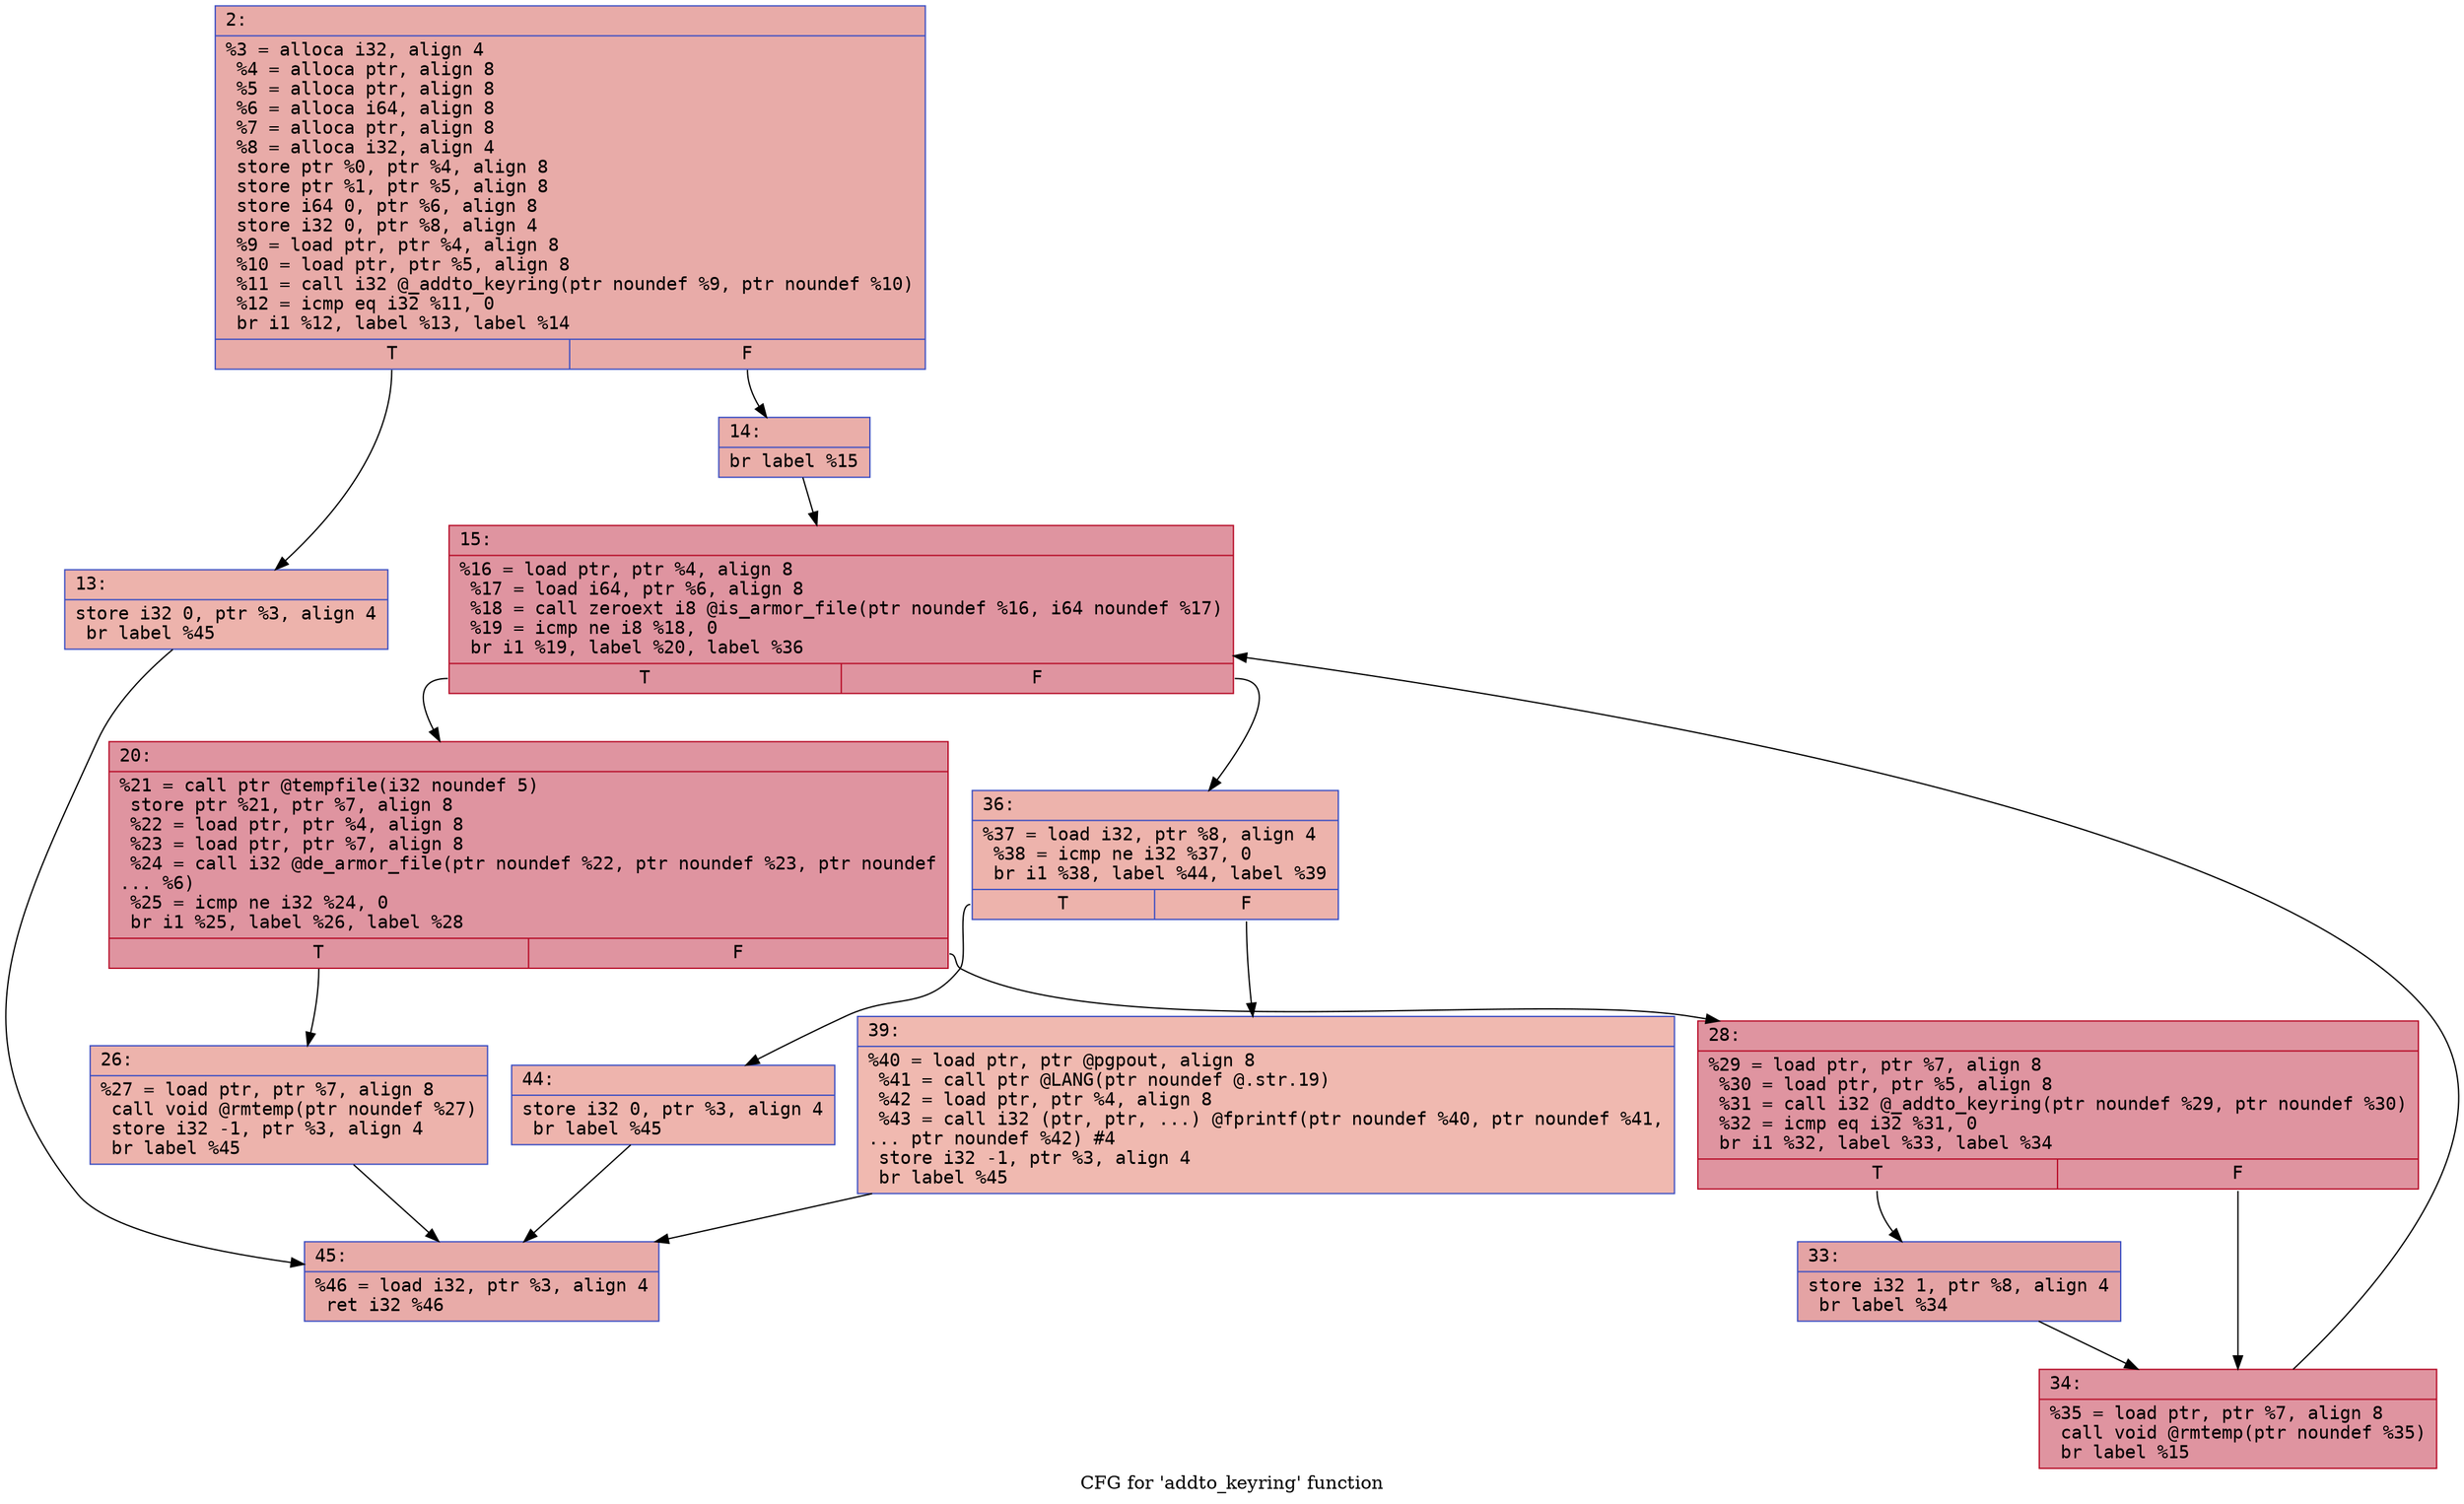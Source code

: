 digraph "CFG for 'addto_keyring' function" {
	label="CFG for 'addto_keyring' function";

	Node0x600001f73b10 [shape=record,color="#3d50c3ff", style=filled, fillcolor="#cc403a70" fontname="Courier",label="{2:\l|  %3 = alloca i32, align 4\l  %4 = alloca ptr, align 8\l  %5 = alloca ptr, align 8\l  %6 = alloca i64, align 8\l  %7 = alloca ptr, align 8\l  %8 = alloca i32, align 4\l  store ptr %0, ptr %4, align 8\l  store ptr %1, ptr %5, align 8\l  store i64 0, ptr %6, align 8\l  store i32 0, ptr %8, align 4\l  %9 = load ptr, ptr %4, align 8\l  %10 = load ptr, ptr %5, align 8\l  %11 = call i32 @_addto_keyring(ptr noundef %9, ptr noundef %10)\l  %12 = icmp eq i32 %11, 0\l  br i1 %12, label %13, label %14\l|{<s0>T|<s1>F}}"];
	Node0x600001f73b10:s0 -> Node0x600001f73b60[tooltip="2 -> 13\nProbability 37.50%" ];
	Node0x600001f73b10:s1 -> Node0x600001f73bb0[tooltip="2 -> 14\nProbability 62.50%" ];
	Node0x600001f73b60 [shape=record,color="#3d50c3ff", style=filled, fillcolor="#d6524470" fontname="Courier",label="{13:\l|  store i32 0, ptr %3, align 4\l  br label %45\l}"];
	Node0x600001f73b60 -> Node0x600001f73ed0[tooltip="13 -> 45\nProbability 100.00%" ];
	Node0x600001f73bb0 [shape=record,color="#3d50c3ff", style=filled, fillcolor="#d0473d70" fontname="Courier",label="{14:\l|  br label %15\l}"];
	Node0x600001f73bb0 -> Node0x600001f73c00[tooltip="14 -> 15\nProbability 100.00%" ];
	Node0x600001f73c00 [shape=record,color="#b70d28ff", style=filled, fillcolor="#b70d2870" fontname="Courier",label="{15:\l|  %16 = load ptr, ptr %4, align 8\l  %17 = load i64, ptr %6, align 8\l  %18 = call zeroext i8 @is_armor_file(ptr noundef %16, i64 noundef %17)\l  %19 = icmp ne i8 %18, 0\l  br i1 %19, label %20, label %36\l|{<s0>T|<s1>F}}"];
	Node0x600001f73c00:s0 -> Node0x600001f73c50[tooltip="15 -> 20\nProbability 96.88%" ];
	Node0x600001f73c00:s1 -> Node0x600001f73de0[tooltip="15 -> 36\nProbability 3.12%" ];
	Node0x600001f73c50 [shape=record,color="#b70d28ff", style=filled, fillcolor="#b70d2870" fontname="Courier",label="{20:\l|  %21 = call ptr @tempfile(i32 noundef 5)\l  store ptr %21, ptr %7, align 8\l  %22 = load ptr, ptr %4, align 8\l  %23 = load ptr, ptr %7, align 8\l  %24 = call i32 @de_armor_file(ptr noundef %22, ptr noundef %23, ptr noundef\l... %6)\l  %25 = icmp ne i32 %24, 0\l  br i1 %25, label %26, label %28\l|{<s0>T|<s1>F}}"];
	Node0x600001f73c50:s0 -> Node0x600001f73ca0[tooltip="20 -> 26\nProbability 3.12%" ];
	Node0x600001f73c50:s1 -> Node0x600001f73cf0[tooltip="20 -> 28\nProbability 96.88%" ];
	Node0x600001f73ca0 [shape=record,color="#3d50c3ff", style=filled, fillcolor="#d6524470" fontname="Courier",label="{26:\l|  %27 = load ptr, ptr %7, align 8\l  call void @rmtemp(ptr noundef %27)\l  store i32 -1, ptr %3, align 4\l  br label %45\l}"];
	Node0x600001f73ca0 -> Node0x600001f73ed0[tooltip="26 -> 45\nProbability 100.00%" ];
	Node0x600001f73cf0 [shape=record,color="#b70d28ff", style=filled, fillcolor="#b70d2870" fontname="Courier",label="{28:\l|  %29 = load ptr, ptr %7, align 8\l  %30 = load ptr, ptr %5, align 8\l  %31 = call i32 @_addto_keyring(ptr noundef %29, ptr noundef %30)\l  %32 = icmp eq i32 %31, 0\l  br i1 %32, label %33, label %34\l|{<s0>T|<s1>F}}"];
	Node0x600001f73cf0:s0 -> Node0x600001f73d40[tooltip="28 -> 33\nProbability 37.50%" ];
	Node0x600001f73cf0:s1 -> Node0x600001f73d90[tooltip="28 -> 34\nProbability 62.50%" ];
	Node0x600001f73d40 [shape=record,color="#3d50c3ff", style=filled, fillcolor="#c32e3170" fontname="Courier",label="{33:\l|  store i32 1, ptr %8, align 4\l  br label %34\l}"];
	Node0x600001f73d40 -> Node0x600001f73d90[tooltip="33 -> 34\nProbability 100.00%" ];
	Node0x600001f73d90 [shape=record,color="#b70d28ff", style=filled, fillcolor="#b70d2870" fontname="Courier",label="{34:\l|  %35 = load ptr, ptr %7, align 8\l  call void @rmtemp(ptr noundef %35)\l  br label %15\l}"];
	Node0x600001f73d90 -> Node0x600001f73c00[tooltip="34 -> 15\nProbability 100.00%" ];
	Node0x600001f73de0 [shape=record,color="#3d50c3ff", style=filled, fillcolor="#d6524470" fontname="Courier",label="{36:\l|  %37 = load i32, ptr %8, align 4\l  %38 = icmp ne i32 %37, 0\l  br i1 %38, label %44, label %39\l|{<s0>T|<s1>F}}"];
	Node0x600001f73de0:s0 -> Node0x600001f73e80[tooltip="36 -> 44\nProbability 62.50%" ];
	Node0x600001f73de0:s1 -> Node0x600001f73e30[tooltip="36 -> 39\nProbability 37.50%" ];
	Node0x600001f73e30 [shape=record,color="#3d50c3ff", style=filled, fillcolor="#de614d70" fontname="Courier",label="{39:\l|  %40 = load ptr, ptr @pgpout, align 8\l  %41 = call ptr @LANG(ptr noundef @.str.19)\l  %42 = load ptr, ptr %4, align 8\l  %43 = call i32 (ptr, ptr, ...) @fprintf(ptr noundef %40, ptr noundef %41,\l... ptr noundef %42) #4\l  store i32 -1, ptr %3, align 4\l  br label %45\l}"];
	Node0x600001f73e30 -> Node0x600001f73ed0[tooltip="39 -> 45\nProbability 100.00%" ];
	Node0x600001f73e80 [shape=record,color="#3d50c3ff", style=filled, fillcolor="#d8564670" fontname="Courier",label="{44:\l|  store i32 0, ptr %3, align 4\l  br label %45\l}"];
	Node0x600001f73e80 -> Node0x600001f73ed0[tooltip="44 -> 45\nProbability 100.00%" ];
	Node0x600001f73ed0 [shape=record,color="#3d50c3ff", style=filled, fillcolor="#cc403a70" fontname="Courier",label="{45:\l|  %46 = load i32, ptr %3, align 4\l  ret i32 %46\l}"];
}
